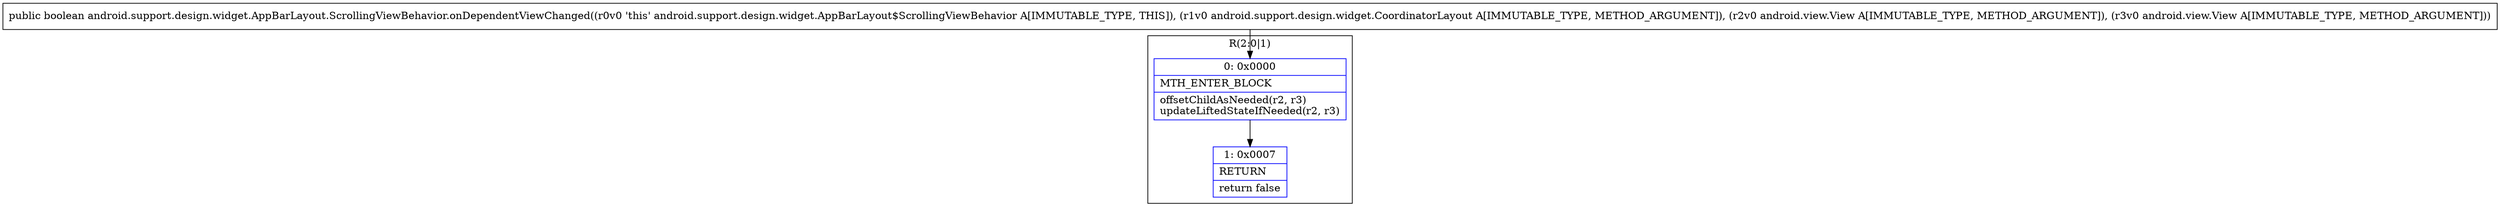 digraph "CFG forandroid.support.design.widget.AppBarLayout.ScrollingViewBehavior.onDependentViewChanged(Landroid\/support\/design\/widget\/CoordinatorLayout;Landroid\/view\/View;Landroid\/view\/View;)Z" {
subgraph cluster_Region_1673997847 {
label = "R(2:0|1)";
node [shape=record,color=blue];
Node_0 [shape=record,label="{0\:\ 0x0000|MTH_ENTER_BLOCK\l|offsetChildAsNeeded(r2, r3)\lupdateLiftedStateIfNeeded(r2, r3)\l}"];
Node_1 [shape=record,label="{1\:\ 0x0007|RETURN\l|return false\l}"];
}
MethodNode[shape=record,label="{public boolean android.support.design.widget.AppBarLayout.ScrollingViewBehavior.onDependentViewChanged((r0v0 'this' android.support.design.widget.AppBarLayout$ScrollingViewBehavior A[IMMUTABLE_TYPE, THIS]), (r1v0 android.support.design.widget.CoordinatorLayout A[IMMUTABLE_TYPE, METHOD_ARGUMENT]), (r2v0 android.view.View A[IMMUTABLE_TYPE, METHOD_ARGUMENT]), (r3v0 android.view.View A[IMMUTABLE_TYPE, METHOD_ARGUMENT])) }"];
MethodNode -> Node_0;
Node_0 -> Node_1;
}

